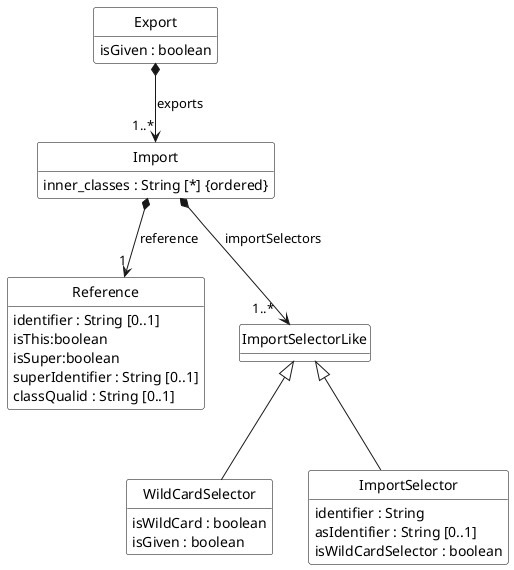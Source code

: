 @startuml ImportExport

class Export {
    isGiven : boolean 
}
class Import {
    inner_classes : String [*] {ordered}
}
class Reference {
    identifier : String [0..1]
    isThis:boolean 
    isSuper:boolean 
    superIdentifier : String [0..1]
    classQualid : String [0..1]
}

class ImportSelectorLike 
class WildCardSelector extends ImportSelectorLike {
    isWildCard : boolean 
    isGiven : boolean 
}
class ImportSelector extends ImportSelectorLike {
    identifier : String 
    asIdentifier : String [0..1]
    isWildCardSelector : boolean 
}

Import *--> "1..*  " ImportSelectorLike : importSelectors
Import *--> "1" Reference : reference
Export *--> "1..*" Import : exports

hide class circle
hide class methods

skinparam class {
    BackgroundColor White
    ArrowColor Black
    BorderColor Black
}
@enduml 
